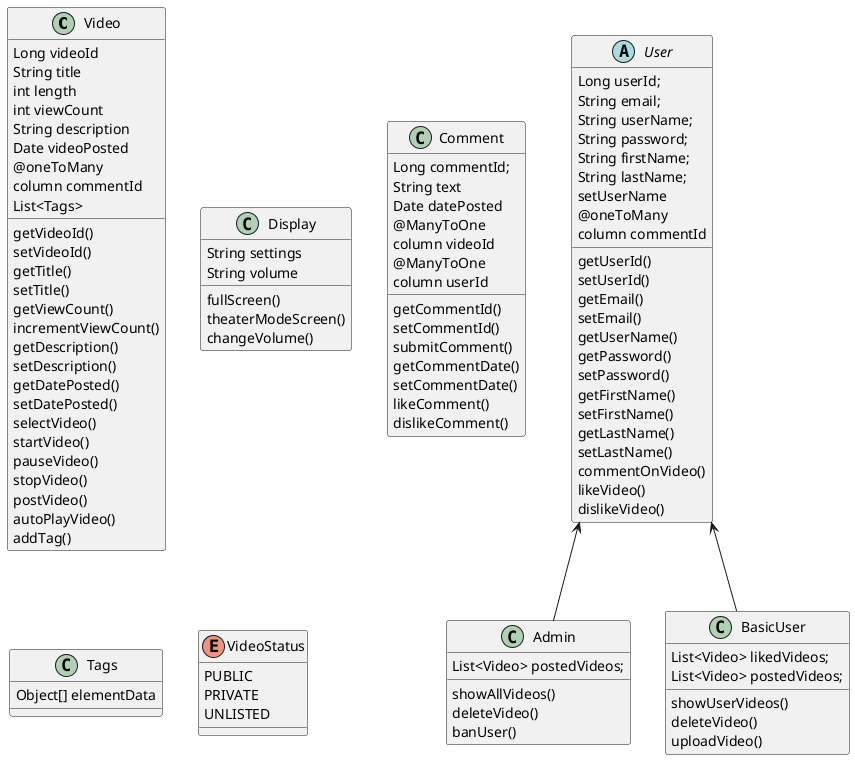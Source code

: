 @startuml
'https://plantuml.com/class-diagram
'
'abstract class AbstractList
'abstract AbstractCollection
'interface List
'interface Collection
'
'List <|-- AbstractList
'Collection <|-- AbstractCollection
'
'Collection <|- List
'AbstractCollection <|- AbstractList
'AbstractList <|-- ArrayList

class Video {
Long videoId
String title
int length
int viewCount
String description
Date videoPosted
@oneToMany
column commentId
List<Tags>
getVideoId()
setVideoId()
getTitle()
setTitle()
getViewCount()
incrementViewCount()
getDescription()
setDescription()
getDatePosted()
setDatePosted()
selectVideo()
startVideo()
pauseVideo()
stopVideo()
postVideo()
autoPlayVideo()
addTag()
}

class Display {
String settings
String volume
fullScreen()
theaterModeScreen()
changeVolume()
}

User <-- Admin
User <-- BasicUser

Abstract class User{
Long userId;
String email;
String userName;
String password;
String firstName;
String lastName;
getUserId()
setUserId()
getEmail()
setEmail()
getUserName()
setUserName
getPassword()
setPassword()
getFirstName()
setFirstName()
getLastName()
setLastName()
commentOnVideo()
likeVideo()
dislikeVideo()
@oneToMany
column commentId
}

class Admin{
List<Video> postedVideos;
showAllVideos()
deleteVideo()
banUser()
}

class BasicUser {
List<Video> likedVideos;
List<Video> postedVideos;
showUserVideos()
deleteVideo()
uploadVideo()
}

class Comment {
Long commentId;
String text
Date datePosted
@ManyToOne
column videoId
@ManyToOne
column userId
getCommentId()
setCommentId()
submitComment()
getCommentDate()
setCommentDate()
likeComment()
dislikeComment()
}

class Tags {
Object[] elementData

}



enum VideoStatus {
PUBLIC
PRIVATE
UNLISTED
}

@enduml